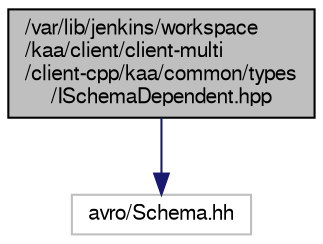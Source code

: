 digraph "/var/lib/jenkins/workspace/kaa/client/client-multi/client-cpp/kaa/common/types/ISchemaDependent.hpp"
{
  bgcolor="transparent";
  edge [fontname="FreeSans",fontsize="10",labelfontname="FreeSans",labelfontsize="10"];
  node [fontname="FreeSans",fontsize="10",shape=record];
  Node1 [label="/var/lib/jenkins/workspace\l/kaa/client/client-multi\l/client-cpp/kaa/common/types\l/ISchemaDependent.hpp",height=0.2,width=0.4,color="black", fillcolor="grey75", style="filled" fontcolor="black"];
  Node1 -> Node2 [color="midnightblue",fontsize="10",style="solid",fontname="FreeSans"];
  Node2 [label="avro/Schema.hh",height=0.2,width=0.4,color="grey75"];
}
